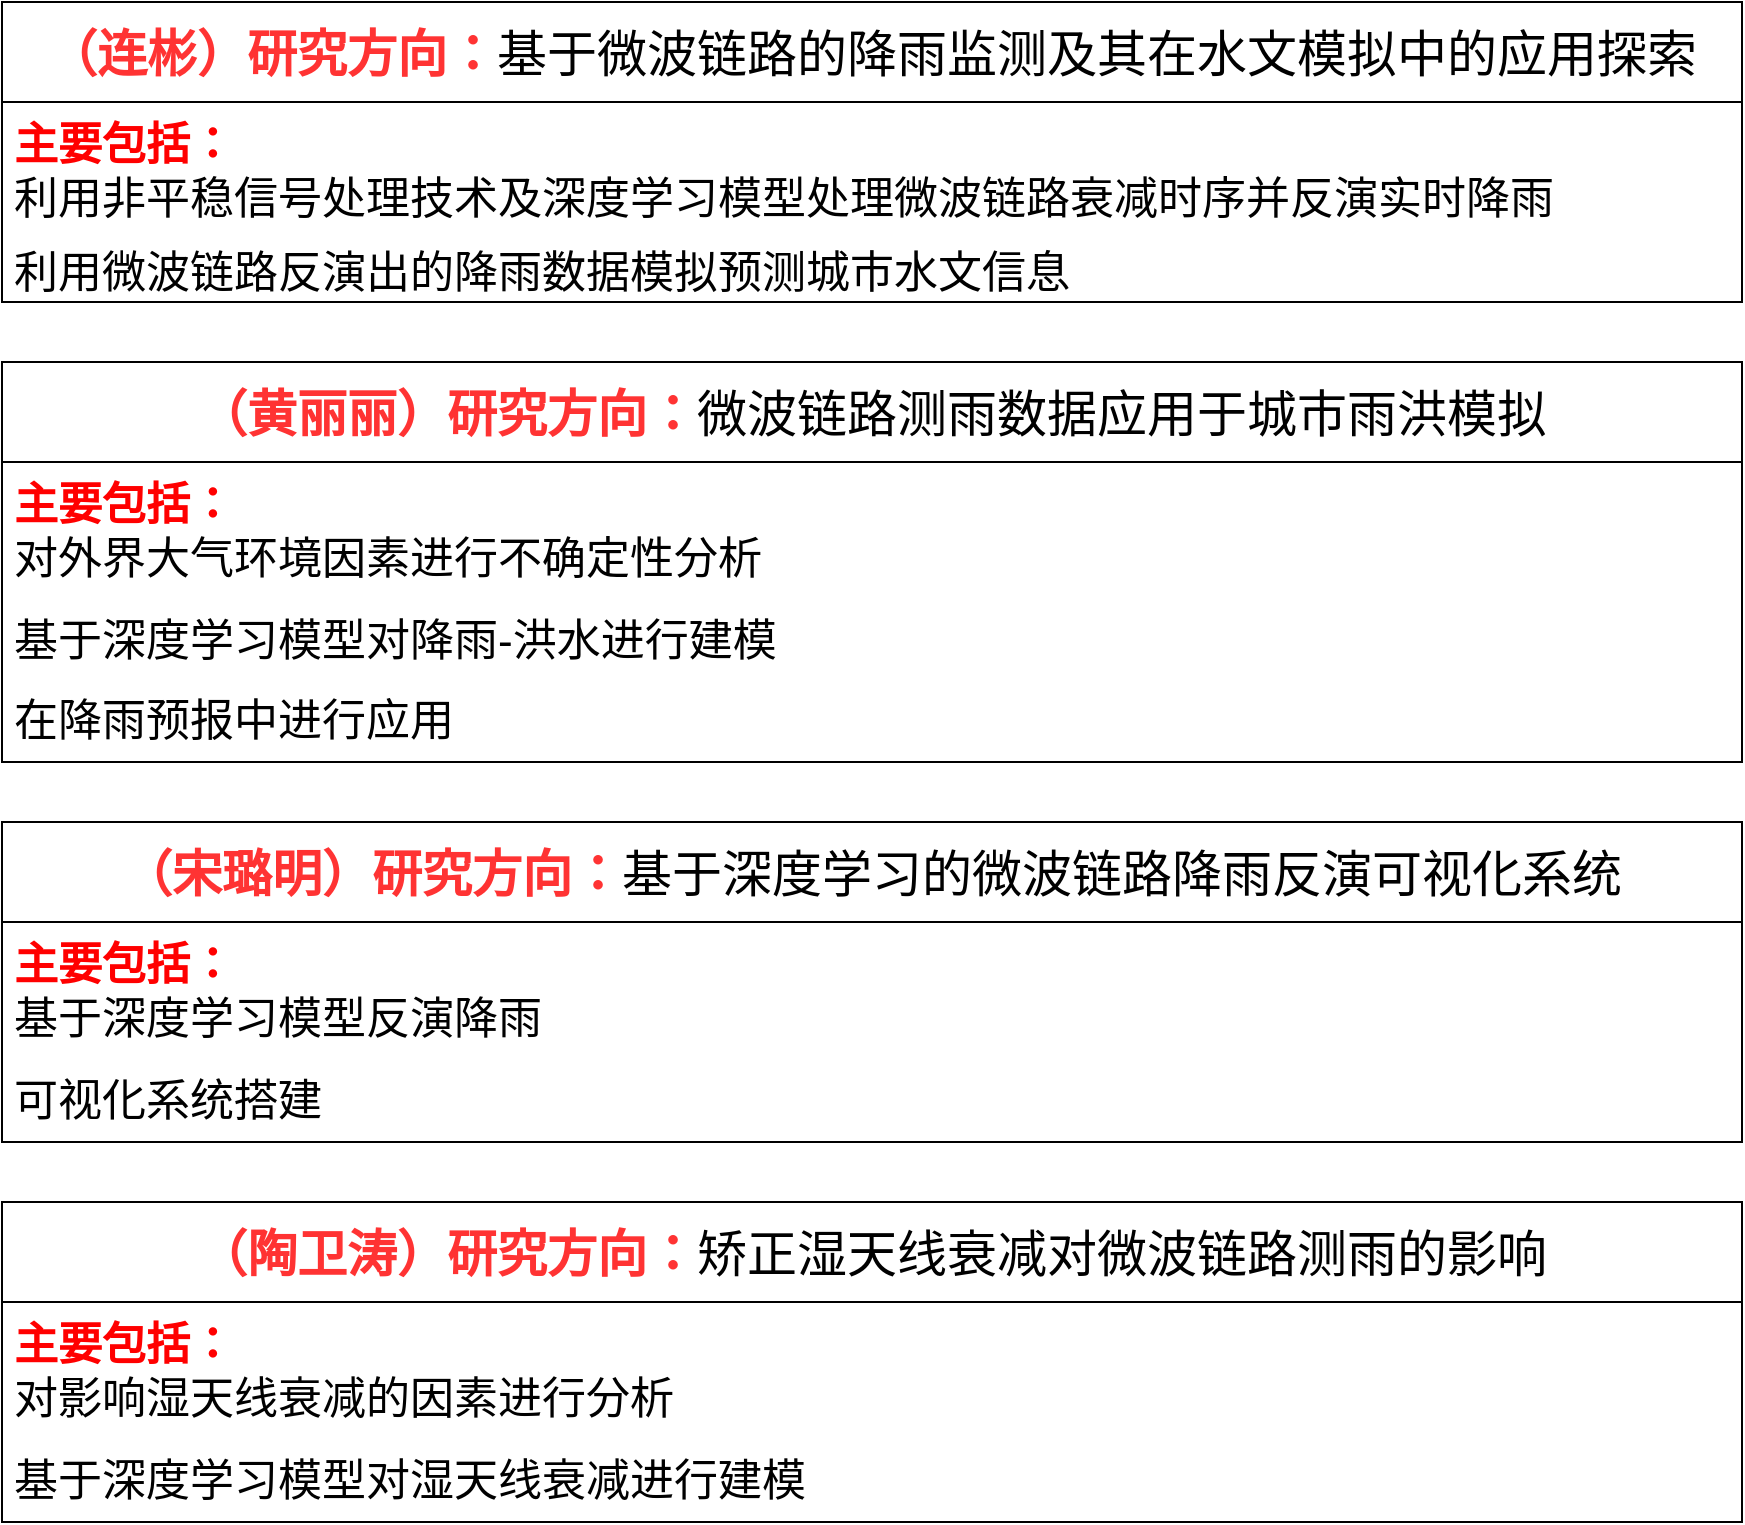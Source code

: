 <mxfile version="24.2.0" type="github">
  <diagram id="R2lEEEUBdFMjLlhIrx00" name="Page-1">
    <mxGraphModel dx="1151" dy="1719" grid="1" gridSize="10" guides="1" tooltips="1" connect="1" arrows="1" fold="1" page="1" pageScale="1" pageWidth="850" pageHeight="1100" math="0" shadow="0" extFonts="Permanent Marker^https://fonts.googleapis.com/css?family=Permanent+Marker">
      <root>
        <mxCell id="0" />
        <mxCell id="1" parent="0" />
        <mxCell id="FpreykDB57erQ37y5_Jf-5" value="&lt;font style=&quot;font-size: 25px;&quot;&gt;&lt;b&gt;&lt;font color=&quot;#ff3333&quot;&gt;（连彬）研究方向：&lt;/font&gt;&lt;/b&gt;基于微波链路的降雨监测及其在水文模拟中的应用探索&lt;/font&gt;" style="swimlane;fontStyle=0;childLayout=stackLayout;horizontal=1;startSize=50;horizontalStack=0;resizeParent=1;resizeParentMax=0;resizeLast=0;collapsible=1;marginBottom=0;whiteSpace=wrap;html=1;" vertex="1" parent="1">
          <mxGeometry x="10" y="-50" width="870" height="150" as="geometry">
            <mxRectangle x="10" y="10" width="770" height="50" as="alternateBounds" />
          </mxGeometry>
        </mxCell>
        <mxCell id="FpreykDB57erQ37y5_Jf-6" value="&lt;font style=&quot;font-size: 22px;&quot;&gt;&lt;b&gt;&lt;font color=&quot;#ff0000&quot;&gt;主要包括：&lt;/font&gt;&lt;/b&gt;&lt;/font&gt;&lt;div&gt;&lt;font style=&quot;font-size: 22px;&quot;&gt;利用非平稳信号处理技术及深度学习模型处理微波链路衰减时序并反演实时降雨&lt;/font&gt;&lt;/div&gt;" style="text;strokeColor=none;fillColor=none;align=left;verticalAlign=middle;spacingLeft=4;spacingRight=4;overflow=hidden;points=[[0,0.5],[1,0.5]];portConstraint=eastwest;rotatable=0;whiteSpace=wrap;html=1;" vertex="1" parent="FpreykDB57erQ37y5_Jf-5">
          <mxGeometry y="50" width="870" height="70" as="geometry" />
        </mxCell>
        <mxCell id="FpreykDB57erQ37y5_Jf-7" value="&lt;font style=&quot;font-size: 22px;&quot;&gt;利用微波链路反演出的降雨数据模拟预测城市水文信息&lt;/font&gt;" style="text;strokeColor=none;fillColor=none;align=left;verticalAlign=middle;spacingLeft=4;spacingRight=4;overflow=hidden;points=[[0,0.5],[1,0.5]];portConstraint=eastwest;rotatable=0;whiteSpace=wrap;html=1;" vertex="1" parent="FpreykDB57erQ37y5_Jf-5">
          <mxGeometry y="120" width="870" height="30" as="geometry" />
        </mxCell>
        <mxCell id="FpreykDB57erQ37y5_Jf-9" value="&lt;h1 style=&quot;margin-top: 0px;&quot;&gt;&lt;br&gt;&lt;/h1&gt;" style="text;html=1;whiteSpace=wrap;overflow=hidden;rounded=0;" vertex="1" parent="1">
          <mxGeometry x="60" y="220" width="180" height="120" as="geometry" />
        </mxCell>
        <mxCell id="FpreykDB57erQ37y5_Jf-17" value="&lt;font style=&quot;font-size: 25px;&quot;&gt;&lt;b&gt;&lt;font color=&quot;#ff3333&quot;&gt;（黄丽丽）研究方向：&lt;/font&gt;&lt;/b&gt;微波链路测雨数据应用于城市雨洪模拟&lt;/font&gt;" style="swimlane;fontStyle=0;childLayout=stackLayout;horizontal=1;startSize=50;horizontalStack=0;resizeParent=1;resizeParentMax=0;resizeLast=0;collapsible=1;marginBottom=0;whiteSpace=wrap;html=1;" vertex="1" parent="1">
          <mxGeometry x="10" y="130" width="870" height="200" as="geometry">
            <mxRectangle x="10" y="10" width="770" height="50" as="alternateBounds" />
          </mxGeometry>
        </mxCell>
        <mxCell id="FpreykDB57erQ37y5_Jf-18" value="&lt;font style=&quot;font-size: 22px;&quot;&gt;&lt;b&gt;&lt;font color=&quot;#ff0000&quot;&gt;主要包括：&lt;/font&gt;&lt;/b&gt;&lt;/font&gt;&lt;div&gt;&lt;font style=&quot;font-size: 22px;&quot;&gt;对外界大气环境因素进行不确定性分析&lt;/font&gt;&lt;/div&gt;" style="text;strokeColor=none;fillColor=none;align=left;verticalAlign=middle;spacingLeft=4;spacingRight=4;overflow=hidden;points=[[0,0.5],[1,0.5]];portConstraint=eastwest;rotatable=0;whiteSpace=wrap;html=1;" vertex="1" parent="FpreykDB57erQ37y5_Jf-17">
          <mxGeometry y="50" width="870" height="70" as="geometry" />
        </mxCell>
        <mxCell id="FpreykDB57erQ37y5_Jf-20" value="&lt;span style=&quot;font-size: 22px;&quot;&gt;基于深度学习模型对降雨-洪水进行建模&lt;/span&gt;" style="text;strokeColor=none;fillColor=none;align=left;verticalAlign=middle;spacingLeft=4;spacingRight=4;overflow=hidden;points=[[0,0.5],[1,0.5]];portConstraint=eastwest;rotatable=0;whiteSpace=wrap;html=1;" vertex="1" parent="FpreykDB57erQ37y5_Jf-17">
          <mxGeometry y="120" width="870" height="40" as="geometry" />
        </mxCell>
        <mxCell id="FpreykDB57erQ37y5_Jf-19" value="&lt;font style=&quot;font-size: 22px;&quot;&gt;在降雨预报中进行应用&lt;/font&gt;" style="text;strokeColor=none;fillColor=none;align=left;verticalAlign=middle;spacingLeft=4;spacingRight=4;overflow=hidden;points=[[0,0.5],[1,0.5]];portConstraint=eastwest;rotatable=0;whiteSpace=wrap;html=1;" vertex="1" parent="FpreykDB57erQ37y5_Jf-17">
          <mxGeometry y="160" width="870" height="40" as="geometry" />
        </mxCell>
        <mxCell id="FpreykDB57erQ37y5_Jf-25" value="&lt;font style=&quot;font-size: 25px;&quot;&gt;&lt;b&gt;&lt;font color=&quot;#ff3333&quot;&gt;（宋璐明）研究方向：&lt;/font&gt;&lt;/b&gt;基于深度学习的微波链路降雨反演可视化系统&lt;/font&gt;" style="swimlane;fontStyle=0;childLayout=stackLayout;horizontal=1;startSize=50;horizontalStack=0;resizeParent=1;resizeParentMax=0;resizeLast=0;collapsible=1;marginBottom=0;whiteSpace=wrap;html=1;" vertex="1" parent="1">
          <mxGeometry x="10" y="360" width="870" height="160" as="geometry">
            <mxRectangle x="10" y="10" width="770" height="50" as="alternateBounds" />
          </mxGeometry>
        </mxCell>
        <mxCell id="FpreykDB57erQ37y5_Jf-26" value="&lt;font style=&quot;font-size: 22px;&quot;&gt;&lt;b&gt;&lt;font color=&quot;#ff0000&quot;&gt;主要包括：&lt;/font&gt;&lt;/b&gt;&lt;/font&gt;&lt;div&gt;&lt;span style=&quot;font-size: 22px;&quot;&gt;基于深度学习模型反演降雨&lt;/span&gt;&lt;/div&gt;" style="text;strokeColor=none;fillColor=none;align=left;verticalAlign=middle;spacingLeft=4;spacingRight=4;overflow=hidden;points=[[0,0.5],[1,0.5]];portConstraint=eastwest;rotatable=0;whiteSpace=wrap;html=1;" vertex="1" parent="FpreykDB57erQ37y5_Jf-25">
          <mxGeometry y="50" width="870" height="70" as="geometry" />
        </mxCell>
        <mxCell id="FpreykDB57erQ37y5_Jf-27" value="&lt;span style=&quot;font-size: 22px;&quot;&gt;可视化系统搭建&lt;/span&gt;" style="text;strokeColor=none;fillColor=none;align=left;verticalAlign=middle;spacingLeft=4;spacingRight=4;overflow=hidden;points=[[0,0.5],[1,0.5]];portConstraint=eastwest;rotatable=0;whiteSpace=wrap;html=1;" vertex="1" parent="FpreykDB57erQ37y5_Jf-25">
          <mxGeometry y="120" width="870" height="40" as="geometry" />
        </mxCell>
        <mxCell id="FpreykDB57erQ37y5_Jf-29" value="&lt;font style=&quot;font-size: 25px;&quot;&gt;&lt;b&gt;&lt;font color=&quot;#ff3333&quot;&gt;（陶卫涛）研究方向：&lt;/font&gt;&lt;/b&gt;矫正湿天线衰减对微波链路测雨的影响&lt;/font&gt;" style="swimlane;fontStyle=0;childLayout=stackLayout;horizontal=1;startSize=50;horizontalStack=0;resizeParent=1;resizeParentMax=0;resizeLast=0;collapsible=1;marginBottom=0;whiteSpace=wrap;html=1;" vertex="1" parent="1">
          <mxGeometry x="10" y="550" width="870" height="160" as="geometry">
            <mxRectangle x="10" y="10" width="770" height="50" as="alternateBounds" />
          </mxGeometry>
        </mxCell>
        <mxCell id="FpreykDB57erQ37y5_Jf-30" value="&lt;font style=&quot;font-size: 22px;&quot;&gt;&lt;b&gt;&lt;font color=&quot;#ff0000&quot;&gt;主要包括：&lt;/font&gt;&lt;/b&gt;&lt;/font&gt;&lt;div&gt;&lt;span style=&quot;font-size: 22px;&quot;&gt;对影响湿天线衰减的因素进行分析&lt;/span&gt;&lt;/div&gt;" style="text;strokeColor=none;fillColor=none;align=left;verticalAlign=middle;spacingLeft=4;spacingRight=4;overflow=hidden;points=[[0,0.5],[1,0.5]];portConstraint=eastwest;rotatable=0;whiteSpace=wrap;html=1;" vertex="1" parent="FpreykDB57erQ37y5_Jf-29">
          <mxGeometry y="50" width="870" height="70" as="geometry" />
        </mxCell>
        <mxCell id="FpreykDB57erQ37y5_Jf-31" value="&lt;span style=&quot;font-size: 22px;&quot;&gt;基于深度学习模型对湿天线衰减进行建模&lt;/span&gt;" style="text;strokeColor=none;fillColor=none;align=left;verticalAlign=middle;spacingLeft=4;spacingRight=4;overflow=hidden;points=[[0,0.5],[1,0.5]];portConstraint=eastwest;rotatable=0;whiteSpace=wrap;html=1;" vertex="1" parent="FpreykDB57erQ37y5_Jf-29">
          <mxGeometry y="120" width="870" height="40" as="geometry" />
        </mxCell>
      </root>
    </mxGraphModel>
  </diagram>
</mxfile>
